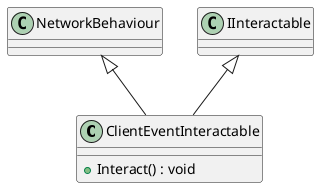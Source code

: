 @startuml
class ClientEventInteractable {
    + Interact() : void
}
NetworkBehaviour <|-- ClientEventInteractable
IInteractable <|-- ClientEventInteractable
@enduml
